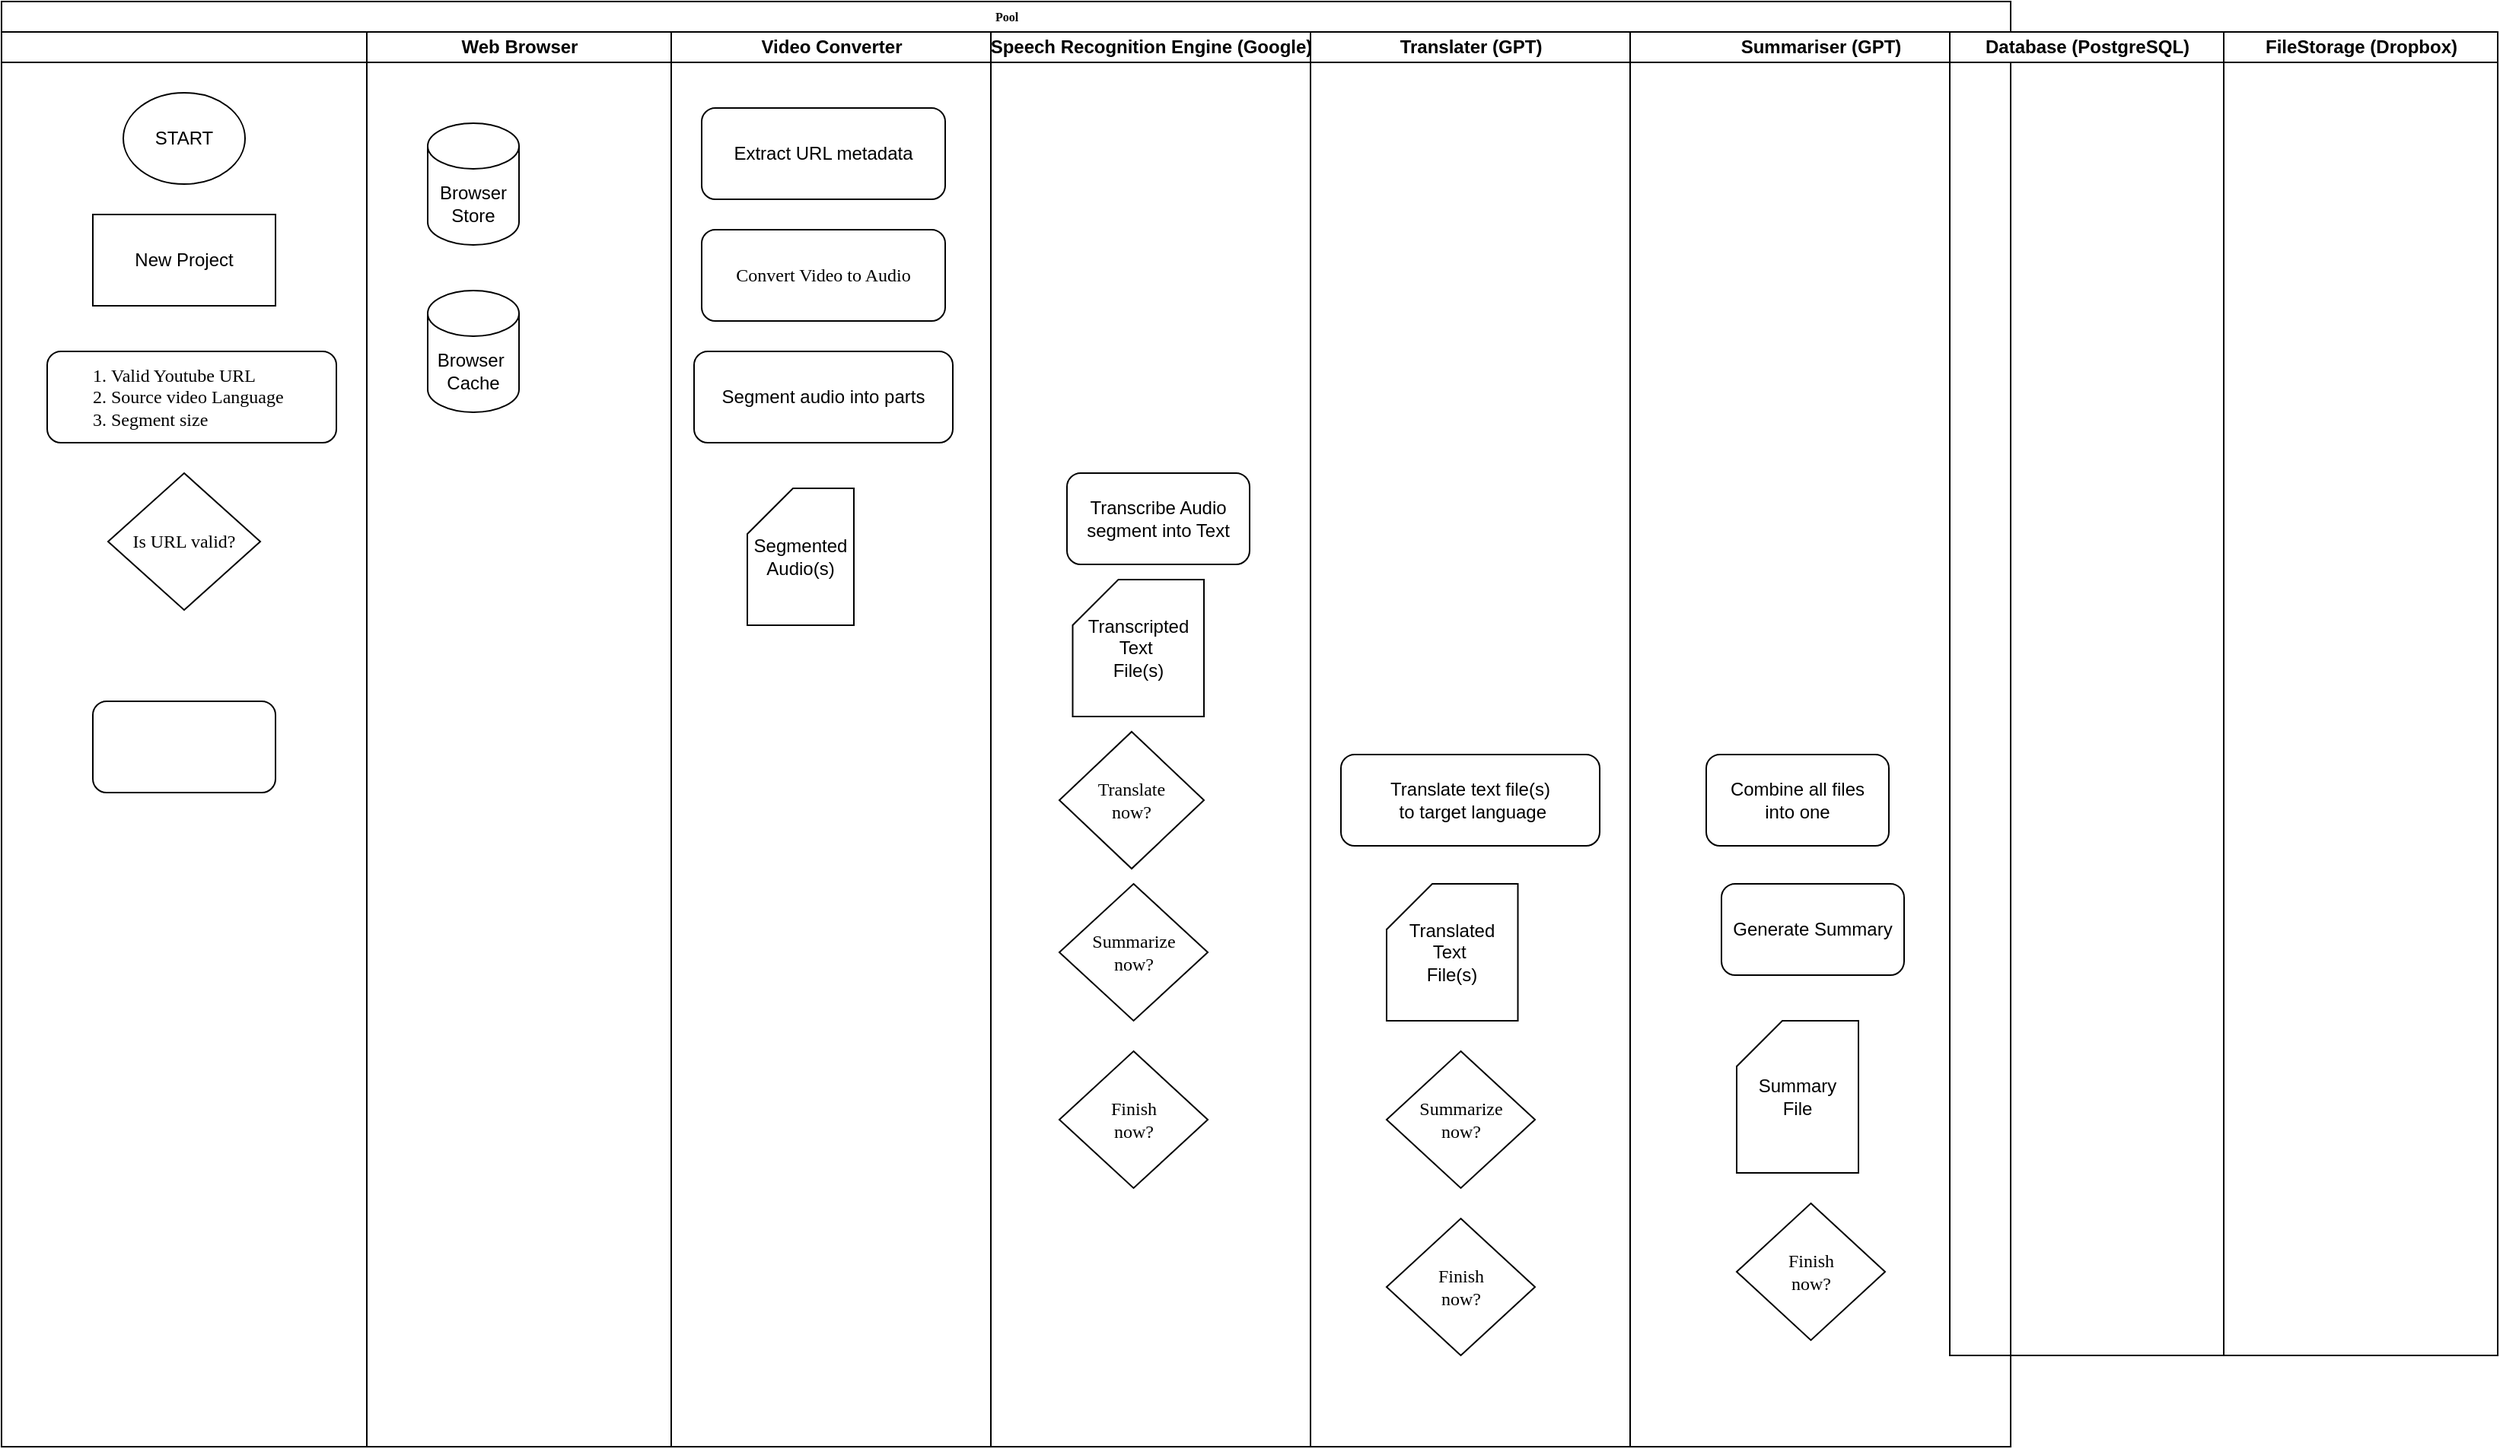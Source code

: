 <mxfile version="24.7.13">
  <diagram name="Page-1" id="74e2e168-ea6b-b213-b513-2b3c1d86103e">
    <mxGraphModel dx="1434" dy="827" grid="1" gridSize="10" guides="1" tooltips="1" connect="1" arrows="1" fold="1" page="1" pageScale="1" pageWidth="1100" pageHeight="850" background="none" math="0" shadow="0">
      <root>
        <mxCell id="0" />
        <mxCell id="1" parent="0" />
        <mxCell id="77e6c97f196da883-1" value="Pool" style="swimlane;html=1;childLayout=stackLayout;startSize=20;rounded=0;shadow=0;labelBackgroundColor=none;strokeWidth=1;fontFamily=Verdana;fontSize=8;align=center;" parent="1" vertex="1">
          <mxGeometry x="80" y="40" width="1320" height="950" as="geometry" />
        </mxCell>
        <mxCell id="77e6c97f196da883-2" value="" style="swimlane;html=1;startSize=20;" parent="77e6c97f196da883-1" vertex="1">
          <mxGeometry y="20" width="440" height="930" as="geometry" />
        </mxCell>
        <mxCell id="77e6c97f196da883-8" value="&lt;ol style=&quot;font-size: 12px;&quot;&gt;&lt;li&gt;&lt;span style=&quot;&quot;&gt;Valid Youtube URL&lt;/span&gt;&lt;br&gt;&lt;/li&gt;&lt;li style=&quot;&quot;&gt;Source video Language&lt;/li&gt;&lt;li style=&quot;&quot;&gt;Segment size&lt;/li&gt;&lt;/ol&gt;" style="rounded=1;whiteSpace=wrap;html=1;shadow=0;labelBackgroundColor=none;strokeWidth=1;fontFamily=Verdana;fontSize=14;align=left;" parent="77e6c97f196da883-2" vertex="1">
          <mxGeometry x="30" y="210" width="190" height="60" as="geometry" />
        </mxCell>
        <mxCell id="6zJ1nxUpefK5X0n5hMDf-11" value="Is URL valid?" style="rhombus;whiteSpace=wrap;html=1;rounded=0;shadow=0;labelBackgroundColor=none;strokeWidth=1;fontFamily=Verdana;fontSize=12;align=center;" vertex="1" parent="77e6c97f196da883-2">
          <mxGeometry x="70" y="290" width="100" height="90" as="geometry" />
        </mxCell>
        <mxCell id="6zJ1nxUpefK5X0n5hMDf-21" value="" style="rounded=1;whiteSpace=wrap;html=1;" vertex="1" parent="77e6c97f196da883-2">
          <mxGeometry x="60" y="440" width="120" height="60" as="geometry" />
        </mxCell>
        <mxCell id="6zJ1nxUpefK5X0n5hMDf-39" value="START" style="ellipse;whiteSpace=wrap;html=1;" vertex="1" parent="77e6c97f196da883-2">
          <mxGeometry x="80" y="40" width="80" height="60" as="geometry" />
        </mxCell>
        <mxCell id="6zJ1nxUpefK5X0n5hMDf-42" value="New Project" style="rounded=0;whiteSpace=wrap;html=1;" vertex="1" parent="77e6c97f196da883-2">
          <mxGeometry x="60" y="120" width="120" height="60" as="geometry" />
        </mxCell>
        <mxCell id="77e6c97f196da883-3" value="Web Browser" style="swimlane;html=1;startSize=20;" parent="77e6c97f196da883-2" vertex="1">
          <mxGeometry x="240" width="200" height="930" as="geometry" />
        </mxCell>
        <mxCell id="6zJ1nxUpefK5X0n5hMDf-37" value="Browser&amp;nbsp;&lt;div&gt;Cache&lt;/div&gt;" style="shape=cylinder3;whiteSpace=wrap;html=1;boundedLbl=1;backgroundOutline=1;size=15;" vertex="1" parent="77e6c97f196da883-3">
          <mxGeometry x="40" y="170" width="60" height="80" as="geometry" />
        </mxCell>
        <mxCell id="6zJ1nxUpefK5X0n5hMDf-38" value="Browser Store" style="shape=cylinder3;whiteSpace=wrap;html=1;boundedLbl=1;backgroundOutline=1;size=15;" vertex="1" parent="77e6c97f196da883-3">
          <mxGeometry x="40" y="60" width="60" height="80" as="geometry" />
        </mxCell>
        <mxCell id="77e6c97f196da883-4" value="Video Converter" style="swimlane;html=1;startSize=20;" parent="77e6c97f196da883-1" vertex="1">
          <mxGeometry x="440" y="20" width="210" height="930" as="geometry" />
        </mxCell>
        <mxCell id="77e6c97f196da883-12" value="Convert Video to Audio" style="rounded=1;whiteSpace=wrap;html=1;shadow=0;labelBackgroundColor=none;strokeWidth=1;fontFamily=Verdana;fontSize=12;align=center;" parent="77e6c97f196da883-4" vertex="1">
          <mxGeometry x="20" y="130" width="160" height="60" as="geometry" />
        </mxCell>
        <mxCell id="6zJ1nxUpefK5X0n5hMDf-18" value="Extract URL metadata" style="rounded=1;whiteSpace=wrap;html=1;" vertex="1" parent="77e6c97f196da883-4">
          <mxGeometry x="20" y="50" width="160" height="60" as="geometry" />
        </mxCell>
        <mxCell id="6zJ1nxUpefK5X0n5hMDf-19" value="Segment audio into parts" style="rounded=1;whiteSpace=wrap;html=1;" vertex="1" parent="77e6c97f196da883-4">
          <mxGeometry x="15" y="210" width="170" height="60" as="geometry" />
        </mxCell>
        <mxCell id="6zJ1nxUpefK5X0n5hMDf-26" value="Segmented&lt;div&gt;Audio(s)&lt;/div&gt;" style="shape=card;whiteSpace=wrap;html=1;" vertex="1" parent="77e6c97f196da883-4">
          <mxGeometry x="50" y="300" width="70" height="90" as="geometry" />
        </mxCell>
        <mxCell id="77e6c97f196da883-5" value="Speech Recognition Engine (Google)" style="swimlane;html=1;startSize=20;" parent="77e6c97f196da883-1" vertex="1">
          <mxGeometry x="650" y="20" width="210" height="930" as="geometry" />
        </mxCell>
        <mxCell id="6zJ1nxUpefK5X0n5hMDf-20" value="Transcribe Audio segment into Text" style="rounded=1;whiteSpace=wrap;html=1;" vertex="1" parent="77e6c97f196da883-5">
          <mxGeometry x="50" y="290" width="120" height="60" as="geometry" />
        </mxCell>
        <mxCell id="6zJ1nxUpefK5X0n5hMDf-23" value="Translate&lt;div&gt;now?&lt;/div&gt;" style="rhombus;whiteSpace=wrap;html=1;rounded=0;shadow=0;labelBackgroundColor=none;strokeWidth=1;fontFamily=Verdana;fontSize=12;align=center;" vertex="1" parent="77e6c97f196da883-5">
          <mxGeometry x="45" y="460" width="95" height="90" as="geometry" />
        </mxCell>
        <mxCell id="6zJ1nxUpefK5X0n5hMDf-24" value="Summarize&lt;div&gt;now?&lt;/div&gt;" style="rhombus;whiteSpace=wrap;html=1;rounded=0;shadow=0;labelBackgroundColor=none;strokeWidth=1;fontFamily=Verdana;fontSize=12;align=center;" vertex="1" parent="77e6c97f196da883-5">
          <mxGeometry x="45" y="560" width="97.5" height="90" as="geometry" />
        </mxCell>
        <mxCell id="6zJ1nxUpefK5X0n5hMDf-25" value="Finish&lt;div&gt;now?&lt;/div&gt;" style="rhombus;whiteSpace=wrap;html=1;rounded=0;shadow=0;labelBackgroundColor=none;strokeWidth=1;fontFamily=Verdana;fontSize=12;align=center;" vertex="1" parent="77e6c97f196da883-5">
          <mxGeometry x="45" y="670" width="97.5" height="90" as="geometry" />
        </mxCell>
        <mxCell id="6zJ1nxUpefK5X0n5hMDf-27" value="Transcripted&lt;div&gt;Text&amp;nbsp;&lt;/div&gt;&lt;div&gt;File(s)&lt;/div&gt;" style="shape=card;whiteSpace=wrap;html=1;" vertex="1" parent="77e6c97f196da883-5">
          <mxGeometry x="53.75" y="360" width="86.25" height="90" as="geometry" />
        </mxCell>
        <mxCell id="77e6c97f196da883-6" value="Translater (GPT)" style="swimlane;html=1;startSize=20;" parent="77e6c97f196da883-1" vertex="1">
          <mxGeometry x="860" y="20" width="210" height="930" as="geometry" />
        </mxCell>
        <mxCell id="6zJ1nxUpefK5X0n5hMDf-28" value="Translate text file(s)&lt;div&gt;&amp;nbsp;to target language&lt;/div&gt;" style="rounded=1;whiteSpace=wrap;html=1;" vertex="1" parent="77e6c97f196da883-6">
          <mxGeometry x="20" y="475" width="170" height="60" as="geometry" />
        </mxCell>
        <mxCell id="6zJ1nxUpefK5X0n5hMDf-29" value="Translated&lt;div&gt;Text&amp;nbsp;&lt;/div&gt;&lt;div&gt;File(s)&lt;/div&gt;" style="shape=card;whiteSpace=wrap;html=1;" vertex="1" parent="77e6c97f196da883-6">
          <mxGeometry x="50" y="560" width="86.25" height="90" as="geometry" />
        </mxCell>
        <mxCell id="6zJ1nxUpefK5X0n5hMDf-30" value="Summarize&lt;div&gt;now?&lt;/div&gt;" style="rhombus;whiteSpace=wrap;html=1;rounded=0;shadow=0;labelBackgroundColor=none;strokeWidth=1;fontFamily=Verdana;fontSize=12;align=center;" vertex="1" parent="77e6c97f196da883-6">
          <mxGeometry x="50" y="670" width="97.5" height="90" as="geometry" />
        </mxCell>
        <mxCell id="6zJ1nxUpefK5X0n5hMDf-31" value="Finish&lt;div&gt;now?&lt;/div&gt;" style="rhombus;whiteSpace=wrap;html=1;rounded=0;shadow=0;labelBackgroundColor=none;strokeWidth=1;fontFamily=Verdana;fontSize=12;align=center;" vertex="1" parent="77e6c97f196da883-6">
          <mxGeometry x="50" y="780" width="97.5" height="90" as="geometry" />
        </mxCell>
        <mxCell id="77e6c97f196da883-7" value="Summariser (GPT)" style="swimlane;html=1;startSize=20;" parent="77e6c97f196da883-1" vertex="1">
          <mxGeometry x="1070" y="20" width="250" height="930" as="geometry" />
        </mxCell>
        <mxCell id="6zJ1nxUpefK5X0n5hMDf-32" value="Combine all files&lt;div&gt;into one&lt;/div&gt;" style="rounded=1;whiteSpace=wrap;html=1;" vertex="1" parent="77e6c97f196da883-7">
          <mxGeometry x="50" y="475" width="120" height="60" as="geometry" />
        </mxCell>
        <mxCell id="6zJ1nxUpefK5X0n5hMDf-33" value="Generate Summary" style="rounded=1;whiteSpace=wrap;html=1;" vertex="1" parent="77e6c97f196da883-7">
          <mxGeometry x="60" y="560" width="120" height="60" as="geometry" />
        </mxCell>
        <mxCell id="6zJ1nxUpefK5X0n5hMDf-34" value="Summary&lt;div&gt;File&lt;/div&gt;" style="shape=card;whiteSpace=wrap;html=1;" vertex="1" parent="77e6c97f196da883-7">
          <mxGeometry x="70" y="650" width="80" height="100" as="geometry" />
        </mxCell>
        <mxCell id="6zJ1nxUpefK5X0n5hMDf-35" value="Finish&lt;div&gt;now?&lt;/div&gt;" style="rhombus;whiteSpace=wrap;html=1;rounded=0;shadow=0;labelBackgroundColor=none;strokeWidth=1;fontFamily=Verdana;fontSize=12;align=center;" vertex="1" parent="77e6c97f196da883-7">
          <mxGeometry x="70" y="770" width="97.5" height="90" as="geometry" />
        </mxCell>
        <mxCell id="6zJ1nxUpefK5X0n5hMDf-9" value="FileStorage (Dropbox)" style="swimlane;html=1;startSize=20;" vertex="1" parent="1">
          <mxGeometry x="1540" y="60" width="180" height="870" as="geometry" />
        </mxCell>
        <mxCell id="6zJ1nxUpefK5X0n5hMDf-1" value="Database (PostgreSQL)" style="swimlane;html=1;startSize=20;" vertex="1" parent="1">
          <mxGeometry x="1360" y="60" width="180" height="870" as="geometry" />
        </mxCell>
      </root>
    </mxGraphModel>
  </diagram>
</mxfile>
